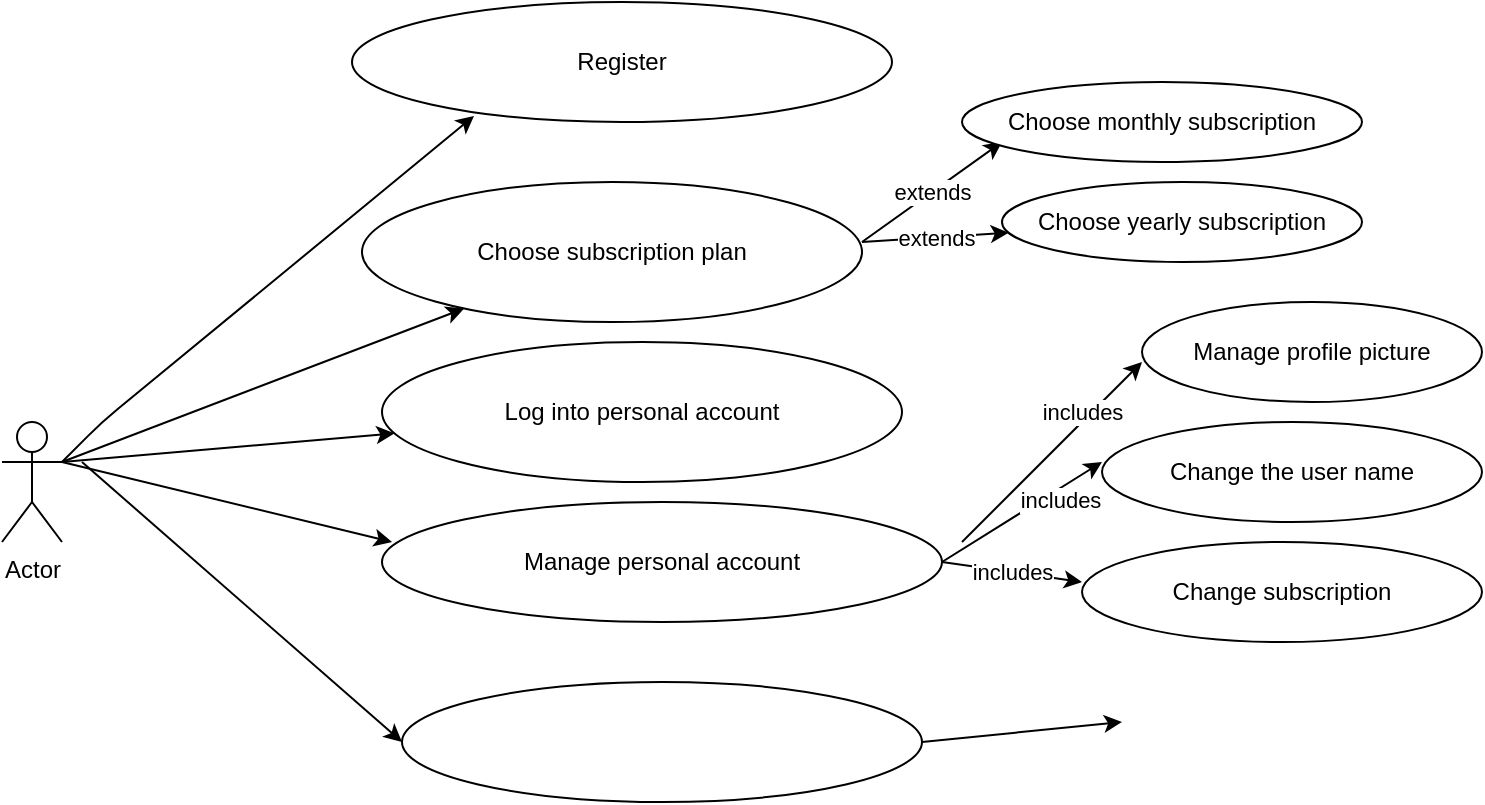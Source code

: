 <mxfile version="14.1.9" type="github">
  <diagram id="Nx58a4AAOmA9eQM4UVhp" name="Page-1">
    <mxGraphModel dx="2365" dy="1813" grid="1" gridSize="10" guides="1" tooltips="1" connect="1" arrows="1" fold="1" page="1" pageScale="1" pageWidth="850" pageHeight="1100" math="0" shadow="0">
      <root>
        <mxCell id="0" />
        <mxCell id="1" parent="0" />
        <mxCell id="LWxjox-2GX2AtobKSZnQ-2" value="Actor" style="shape=umlActor;verticalLabelPosition=bottom;verticalAlign=top;html=1;outlineConnect=0;" vertex="1" parent="1">
          <mxGeometry x="50" y="220" width="30" height="60" as="geometry" />
        </mxCell>
        <mxCell id="LWxjox-2GX2AtobKSZnQ-3" value="" style="endArrow=classic;html=1;entryX=0.226;entryY=0.95;entryDx=0;entryDy=0;entryPerimeter=0;" edge="1" parent="1" target="LWxjox-2GX2AtobKSZnQ-4">
          <mxGeometry width="50" height="50" relative="1" as="geometry">
            <mxPoint x="80" y="240" as="sourcePoint" />
            <mxPoint x="260" y="60" as="targetPoint" />
            <Array as="points">
              <mxPoint x="100" y="220" />
            </Array>
          </mxGeometry>
        </mxCell>
        <mxCell id="LWxjox-2GX2AtobKSZnQ-4" value="Register" style="ellipse;whiteSpace=wrap;html=1;" vertex="1" parent="1">
          <mxGeometry x="225" y="10" width="270" height="60" as="geometry" />
        </mxCell>
        <mxCell id="LWxjox-2GX2AtobKSZnQ-5" value="" style="endArrow=classic;html=1;" edge="1" parent="1" target="LWxjox-2GX2AtobKSZnQ-6">
          <mxGeometry width="50" height="50" relative="1" as="geometry">
            <mxPoint x="80" y="240" as="sourcePoint" />
            <mxPoint x="300" y="140" as="targetPoint" />
          </mxGeometry>
        </mxCell>
        <mxCell id="LWxjox-2GX2AtobKSZnQ-6" value="Choose subscription plan" style="ellipse;whiteSpace=wrap;html=1;" vertex="1" parent="1">
          <mxGeometry x="230" y="100" width="250" height="70" as="geometry" />
        </mxCell>
        <mxCell id="LWxjox-2GX2AtobKSZnQ-10" value="extends" style="endArrow=classic;html=1;" edge="1" parent="1">
          <mxGeometry width="50" height="50" relative="1" as="geometry">
            <mxPoint x="480" y="130" as="sourcePoint" />
            <mxPoint x="550" y="80" as="targetPoint" />
          </mxGeometry>
        </mxCell>
        <mxCell id="LWxjox-2GX2AtobKSZnQ-11" value="Choose monthly subscription" style="ellipse;whiteSpace=wrap;html=1;" vertex="1" parent="1">
          <mxGeometry x="530" y="50" width="200" height="40" as="geometry" />
        </mxCell>
        <mxCell id="LWxjox-2GX2AtobKSZnQ-12" value="extends" style="endArrow=classic;html=1;" edge="1" parent="1" target="LWxjox-2GX2AtobKSZnQ-13">
          <mxGeometry width="50" height="50" relative="1" as="geometry">
            <mxPoint x="480" y="130" as="sourcePoint" />
            <mxPoint x="580" y="140" as="targetPoint" />
          </mxGeometry>
        </mxCell>
        <mxCell id="LWxjox-2GX2AtobKSZnQ-13" value="Choose yearly subscription" style="ellipse;whiteSpace=wrap;html=1;" vertex="1" parent="1">
          <mxGeometry x="550" y="100" width="180" height="40" as="geometry" />
        </mxCell>
        <mxCell id="LWxjox-2GX2AtobKSZnQ-14" value="" style="endArrow=classic;html=1;" edge="1" parent="1" target="LWxjox-2GX2AtobKSZnQ-15">
          <mxGeometry width="50" height="50" relative="1" as="geometry">
            <mxPoint x="80" y="240" as="sourcePoint" />
            <mxPoint x="260" y="220" as="targetPoint" />
          </mxGeometry>
        </mxCell>
        <mxCell id="LWxjox-2GX2AtobKSZnQ-15" value="Log into personal account" style="ellipse;whiteSpace=wrap;html=1;" vertex="1" parent="1">
          <mxGeometry x="240" y="180" width="260" height="70" as="geometry" />
        </mxCell>
        <mxCell id="LWxjox-2GX2AtobKSZnQ-17" value="" style="endArrow=classic;html=1;entryX=0.018;entryY=0.333;entryDx=0;entryDy=0;entryPerimeter=0;" edge="1" parent="1" target="LWxjox-2GX2AtobKSZnQ-18">
          <mxGeometry width="50" height="50" relative="1" as="geometry">
            <mxPoint x="80" y="240" as="sourcePoint" />
            <mxPoint x="230" y="280" as="targetPoint" />
          </mxGeometry>
        </mxCell>
        <mxCell id="LWxjox-2GX2AtobKSZnQ-18" value="Manage personal account" style="ellipse;whiteSpace=wrap;html=1;" vertex="1" parent="1">
          <mxGeometry x="240" y="260" width="280" height="60" as="geometry" />
        </mxCell>
        <mxCell id="LWxjox-2GX2AtobKSZnQ-20" value="" style="endArrow=classic;html=1;" edge="1" parent="1">
          <mxGeometry width="50" height="50" relative="1" as="geometry">
            <mxPoint x="530" y="280" as="sourcePoint" />
            <mxPoint x="620" y="190" as="targetPoint" />
          </mxGeometry>
        </mxCell>
        <mxCell id="LWxjox-2GX2AtobKSZnQ-29" value="includes&lt;br&gt;" style="edgeLabel;html=1;align=center;verticalAlign=middle;resizable=0;points=[];" vertex="1" connectable="0" parent="LWxjox-2GX2AtobKSZnQ-20">
          <mxGeometry x="0.389" y="4" relative="1" as="geometry">
            <mxPoint as="offset" />
          </mxGeometry>
        </mxCell>
        <mxCell id="LWxjox-2GX2AtobKSZnQ-21" value="" style="endArrow=classic;html=1;" edge="1" parent="1">
          <mxGeometry width="50" height="50" relative="1" as="geometry">
            <mxPoint x="520" y="290" as="sourcePoint" />
            <mxPoint x="600" y="240" as="targetPoint" />
          </mxGeometry>
        </mxCell>
        <mxCell id="LWxjox-2GX2AtobKSZnQ-30" value="includes" style="edgeLabel;html=1;align=center;verticalAlign=middle;resizable=0;points=[];" vertex="1" connectable="0" parent="LWxjox-2GX2AtobKSZnQ-21">
          <mxGeometry x="0.434" y="-5" relative="1" as="geometry">
            <mxPoint x="-1" as="offset" />
          </mxGeometry>
        </mxCell>
        <mxCell id="LWxjox-2GX2AtobKSZnQ-22" value="includes" style="endArrow=classic;html=1;" edge="1" parent="1">
          <mxGeometry width="50" height="50" relative="1" as="geometry">
            <mxPoint x="520" y="290" as="sourcePoint" />
            <mxPoint x="590" y="300" as="targetPoint" />
          </mxGeometry>
        </mxCell>
        <mxCell id="LWxjox-2GX2AtobKSZnQ-24" value="Change the user name" style="ellipse;whiteSpace=wrap;html=1;" vertex="1" parent="1">
          <mxGeometry x="600" y="220" width="190" height="50" as="geometry" />
        </mxCell>
        <mxCell id="LWxjox-2GX2AtobKSZnQ-25" value="Change subscription" style="ellipse;whiteSpace=wrap;html=1;" vertex="1" parent="1">
          <mxGeometry x="590" y="280" width="200" height="50" as="geometry" />
        </mxCell>
        <mxCell id="LWxjox-2GX2AtobKSZnQ-27" value="Manage profile picture" style="ellipse;whiteSpace=wrap;html=1;" vertex="1" parent="1">
          <mxGeometry x="620" y="160" width="170" height="50" as="geometry" />
        </mxCell>
        <mxCell id="LWxjox-2GX2AtobKSZnQ-32" value="" style="endArrow=classic;html=1;" edge="1" parent="1">
          <mxGeometry width="50" height="50" relative="1" as="geometry">
            <mxPoint x="90" y="240" as="sourcePoint" />
            <mxPoint x="250" y="380" as="targetPoint" />
          </mxGeometry>
        </mxCell>
        <mxCell id="LWxjox-2GX2AtobKSZnQ-33" value="" style="ellipse;whiteSpace=wrap;html=1;" vertex="1" parent="1">
          <mxGeometry x="250" y="350" width="260" height="60" as="geometry" />
        </mxCell>
        <mxCell id="LWxjox-2GX2AtobKSZnQ-34" value="" style="endArrow=classic;html=1;" edge="1" parent="1">
          <mxGeometry width="50" height="50" relative="1" as="geometry">
            <mxPoint x="510" y="380" as="sourcePoint" />
            <mxPoint x="610" y="370" as="targetPoint" />
          </mxGeometry>
        </mxCell>
      </root>
    </mxGraphModel>
  </diagram>
</mxfile>
